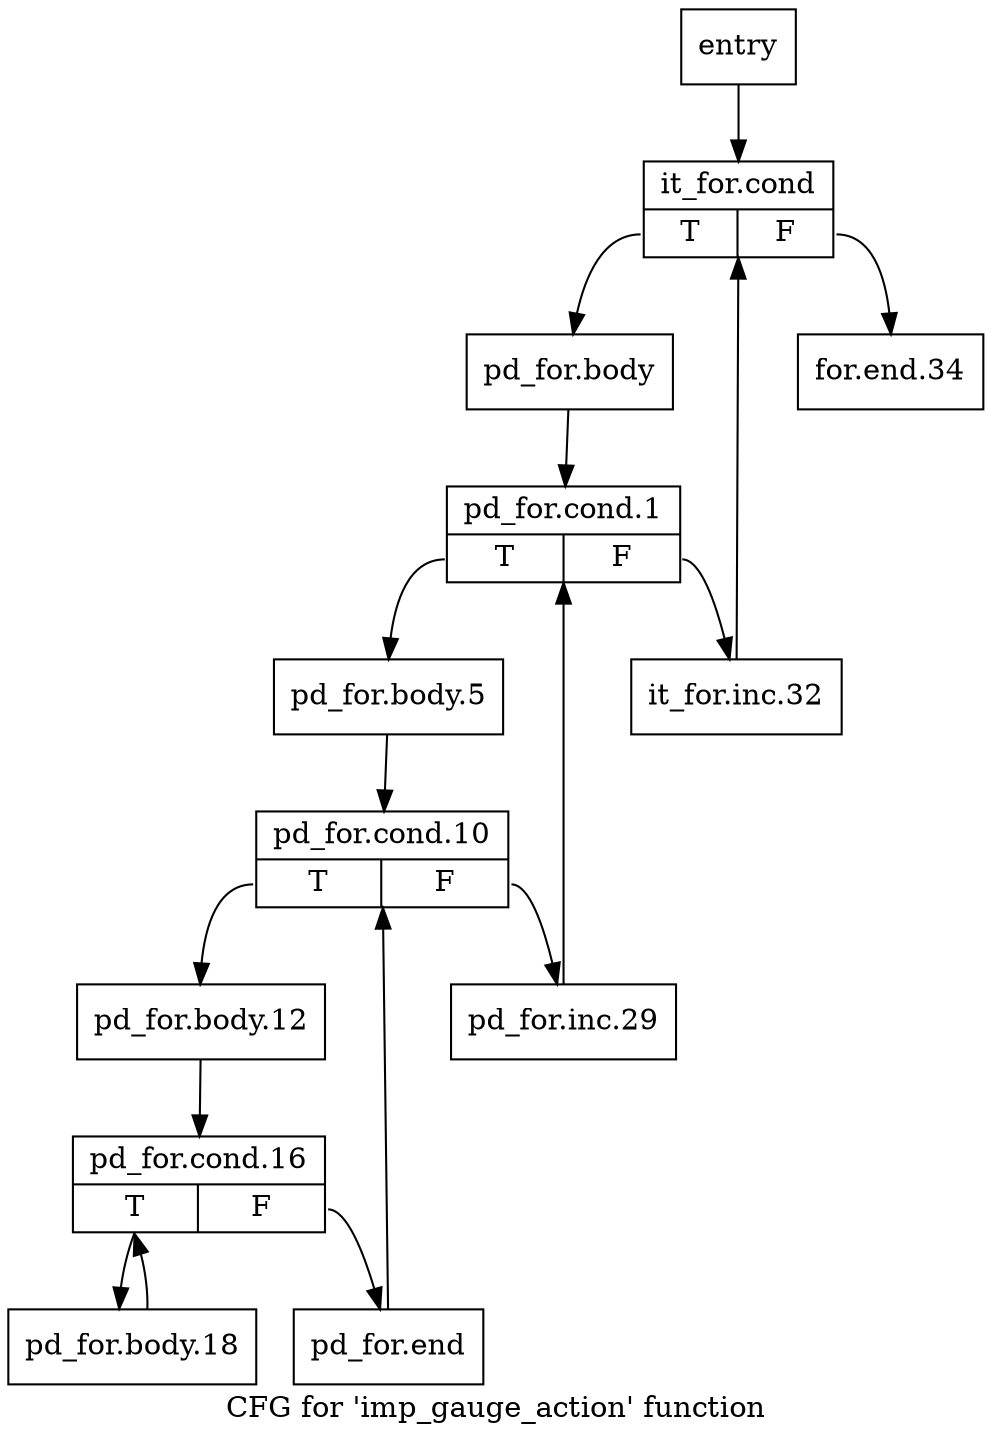 digraph "CFG for 'imp_gauge_action' function" {
	label="CFG for 'imp_gauge_action' function";

	Node0x1807000 [shape=record,label="{entry}"];
	Node0x1807000 -> Node0x1807050;
	Node0x1807050 [shape=record,label="{it_for.cond|{<s0>T|<s1>F}}"];
	Node0x1807050:s0 -> Node0x18070a0;
	Node0x1807050:s1 -> Node0x18073c0;
	Node0x18070a0 [shape=record,label="{pd_for.body}"];
	Node0x18070a0 -> Node0x18070f0;
	Node0x18070f0 [shape=record,label="{pd_for.cond.1|{<s0>T|<s1>F}}"];
	Node0x18070f0:s0 -> Node0x1807140;
	Node0x18070f0:s1 -> Node0x1807370;
	Node0x1807140 [shape=record,label="{pd_for.body.5}"];
	Node0x1807140 -> Node0x1807190;
	Node0x1807190 [shape=record,label="{pd_for.cond.10|{<s0>T|<s1>F}}"];
	Node0x1807190:s0 -> Node0x18071e0;
	Node0x1807190:s1 -> Node0x1807320;
	Node0x18071e0 [shape=record,label="{pd_for.body.12}"];
	Node0x18071e0 -> Node0x1807230;
	Node0x1807230 [shape=record,label="{pd_for.cond.16|{<s0>T|<s1>F}}"];
	Node0x1807230:s0 -> Node0x1807280;
	Node0x1807230:s1 -> Node0x18072d0;
	Node0x1807280 [shape=record,label="{pd_for.body.18}"];
	Node0x1807280 -> Node0x1807230;
	Node0x18072d0 [shape=record,label="{pd_for.end}"];
	Node0x18072d0 -> Node0x1807190;
	Node0x1807320 [shape=record,label="{pd_for.inc.29}"];
	Node0x1807320 -> Node0x18070f0;
	Node0x1807370 [shape=record,label="{it_for.inc.32}"];
	Node0x1807370 -> Node0x1807050;
	Node0x18073c0 [shape=record,label="{for.end.34}"];
}
